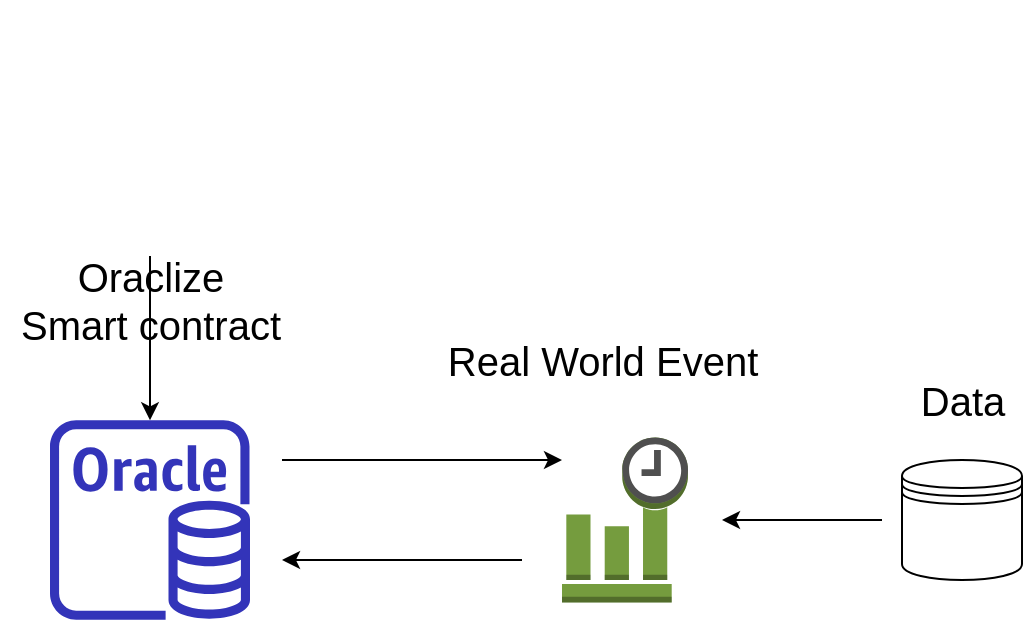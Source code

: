 <mxfile version="14.1.8" type="github">
  <diagram id="R7FwJfTbPoyLw3az7zBl" name="Page-1">
    <mxGraphModel dx="942" dy="557" grid="1" gridSize="10" guides="1" tooltips="1" connect="1" arrows="1" fold="1" page="1" pageScale="1" pageWidth="827" pageHeight="1169" math="0" shadow="0">
      <root>
        <mxCell id="0" />
        <mxCell id="1" parent="0" />
        <mxCell id="cRs8c_b-qVBuCvmsZwnL-1" value="" style="shape=image;html=1;verticalAlign=top;verticalLabelPosition=bottom;labelBackgroundColor=#ffffff;imageAspect=0;aspect=fixed;image=https://cdn1.iconfinder.com/data/icons/cryptocurrency-blockchain-fintech-free/32/Cryptocurrency_digital_contract-128.png" vertex="1" parent="1">
          <mxGeometry x="200" y="120" width="128" height="128" as="geometry" />
        </mxCell>
        <mxCell id="cRs8c_b-qVBuCvmsZwnL-2" value="" style="outlineConnect=0;fontColor=#232F3E;gradientColor=none;fillColor=#3334B9;strokeColor=none;dashed=0;verticalLabelPosition=bottom;verticalAlign=top;align=center;html=1;fontSize=12;fontStyle=0;aspect=fixed;pointerEvents=1;shape=mxgraph.aws4.rds_oracle_instance;" vertex="1" parent="1">
          <mxGeometry x="214" y="330" width="100" height="100" as="geometry" />
        </mxCell>
        <mxCell id="cRs8c_b-qVBuCvmsZwnL-3" value="" style="endArrow=classic;html=1;exitX=0.5;exitY=1;exitDx=0;exitDy=0;" edge="1" parent="1" source="cRs8c_b-qVBuCvmsZwnL-1" target="cRs8c_b-qVBuCvmsZwnL-2">
          <mxGeometry width="50" height="50" relative="1" as="geometry">
            <mxPoint x="260" y="260" as="sourcePoint" />
            <mxPoint x="260" y="310" as="targetPoint" />
          </mxGeometry>
        </mxCell>
        <mxCell id="cRs8c_b-qVBuCvmsZwnL-4" value="" style="outlineConnect=0;dashed=0;verticalLabelPosition=bottom;verticalAlign=top;align=center;html=1;shape=mxgraph.aws3.event_time_based;fillColor=#759C3E;gradientColor=none;" vertex="1" parent="1">
          <mxGeometry x="470" y="338.75" width="63" height="82.5" as="geometry" />
        </mxCell>
        <mxCell id="cRs8c_b-qVBuCvmsZwnL-6" value="&lt;font style=&quot;font-size: 20px&quot;&gt;Real World Event&lt;/font&gt;" style="text;html=1;align=center;verticalAlign=middle;resizable=0;points=[];autosize=1;" vertex="1" parent="1">
          <mxGeometry x="405" y="290" width="170" height="20" as="geometry" />
        </mxCell>
        <mxCell id="cRs8c_b-qVBuCvmsZwnL-8" value="&lt;font&gt;&lt;font style=&quot;font-size: 20px&quot;&gt;Oraclize&lt;/font&gt;&lt;br&gt;&lt;span style=&quot;font-size: 20px&quot;&gt;Smart contract&lt;/span&gt;&lt;/font&gt;" style="text;html=1;align=center;verticalAlign=middle;resizable=0;points=[];autosize=1;" vertex="1" parent="1">
          <mxGeometry x="189" y="250" width="150" height="40" as="geometry" />
        </mxCell>
        <mxCell id="cRs8c_b-qVBuCvmsZwnL-9" value="" style="endArrow=classic;html=1;" edge="1" parent="1">
          <mxGeometry width="50" height="50" relative="1" as="geometry">
            <mxPoint x="330" y="350" as="sourcePoint" />
            <mxPoint x="470" y="350" as="targetPoint" />
          </mxGeometry>
        </mxCell>
        <mxCell id="cRs8c_b-qVBuCvmsZwnL-10" value="" style="endArrow=classic;html=1;" edge="1" parent="1">
          <mxGeometry width="50" height="50" relative="1" as="geometry">
            <mxPoint x="450" y="400" as="sourcePoint" />
            <mxPoint x="330" y="400" as="targetPoint" />
          </mxGeometry>
        </mxCell>
        <mxCell id="cRs8c_b-qVBuCvmsZwnL-11" value="" style="endArrow=classic;html=1;" edge="1" parent="1">
          <mxGeometry width="50" height="50" relative="1" as="geometry">
            <mxPoint x="630" y="380" as="sourcePoint" />
            <mxPoint x="550" y="380" as="targetPoint" />
          </mxGeometry>
        </mxCell>
        <mxCell id="cRs8c_b-qVBuCvmsZwnL-13" value="" style="shape=datastore;whiteSpace=wrap;html=1;" vertex="1" parent="1">
          <mxGeometry x="640" y="350" width="60" height="60" as="geometry" />
        </mxCell>
        <mxCell id="cRs8c_b-qVBuCvmsZwnL-14" value="&lt;font style=&quot;font-size: 20px&quot;&gt;Data&lt;/font&gt;" style="text;html=1;align=center;verticalAlign=middle;resizable=0;points=[];autosize=1;" vertex="1" parent="1">
          <mxGeometry x="640" y="310" width="60" height="20" as="geometry" />
        </mxCell>
      </root>
    </mxGraphModel>
  </diagram>
</mxfile>
